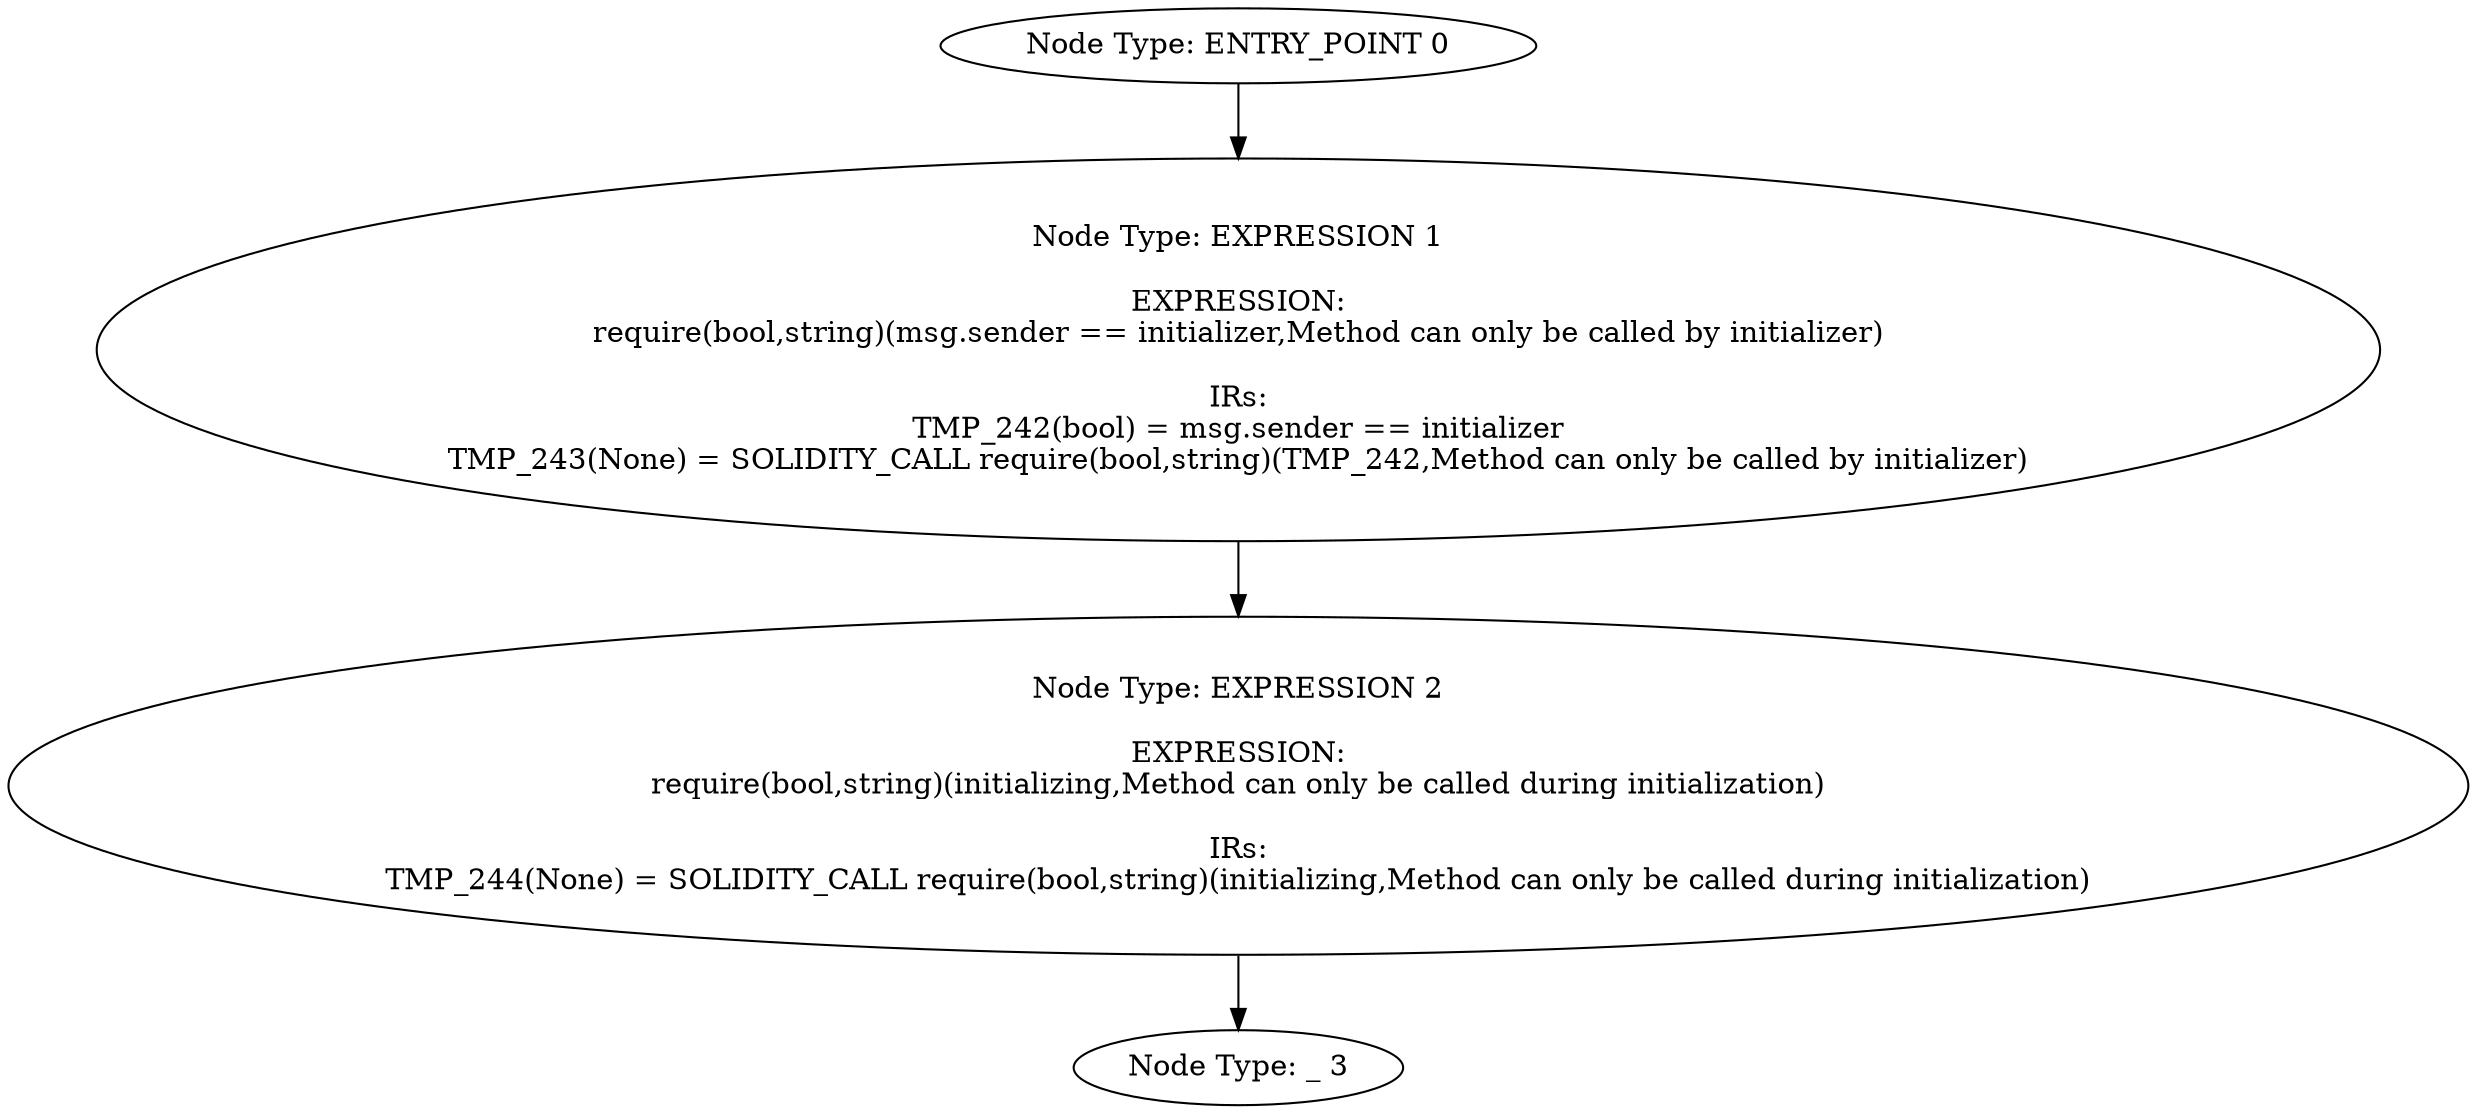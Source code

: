 digraph{
0[label="Node Type: ENTRY_POINT 0
"];
0->1;
1[label="Node Type: EXPRESSION 1

EXPRESSION:
require(bool,string)(msg.sender == initializer,Method can only be called by initializer)

IRs:
TMP_242(bool) = msg.sender == initializer
TMP_243(None) = SOLIDITY_CALL require(bool,string)(TMP_242,Method can only be called by initializer)"];
1->2;
2[label="Node Type: EXPRESSION 2

EXPRESSION:
require(bool,string)(initializing,Method can only be called during initialization)

IRs:
TMP_244(None) = SOLIDITY_CALL require(bool,string)(initializing,Method can only be called during initialization)"];
2->3;
3[label="Node Type: _ 3
"];
}
